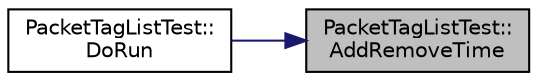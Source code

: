 digraph "PacketTagListTest::AddRemoveTime"
{
 // LATEX_PDF_SIZE
  edge [fontname="Helvetica",fontsize="10",labelfontname="Helvetica",labelfontsize="10"];
  node [fontname="Helvetica",fontsize="10",shape=record];
  rankdir="RL";
  Node1 [label="PacketTagListTest::\lAddRemoveTime",height=0.2,width=0.4,color="black", fillcolor="grey75", style="filled", fontcolor="black",tooltip="Prints the remove time."];
  Node1 -> Node2 [dir="back",color="midnightblue",fontsize="10",style="solid",fontname="Helvetica"];
  Node2 [label="PacketTagListTest::\lDoRun",height=0.2,width=0.4,color="black", fillcolor="white", style="filled",URL="$class_packet_tag_list_test.html#ad69a038e0427451c4aca7ebb7eed35ef",tooltip="Implementation to actually run this TestCase."];
}
